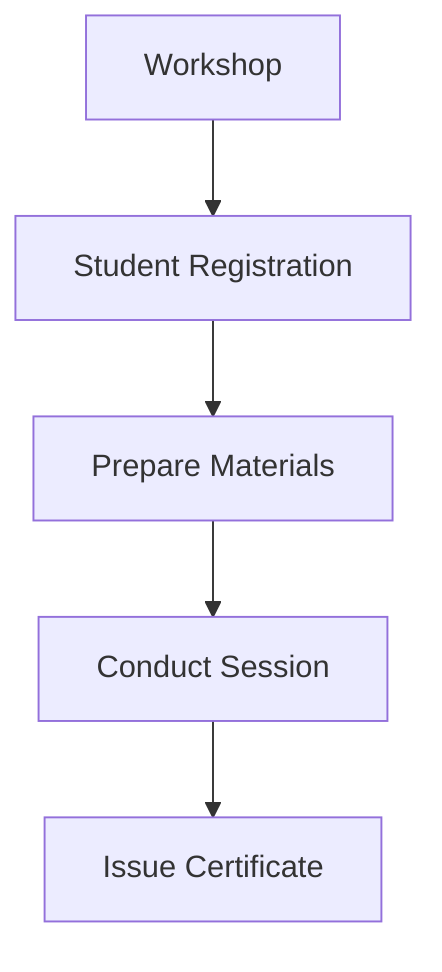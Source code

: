 flowchart TD
    Workshop[Workshop] --> Registration[Student Registration]
    Registration --> Materials[Prepare Materials]
    Materials --> Session[Conduct Session]
    Session --> Certificate[Issue Certificate]